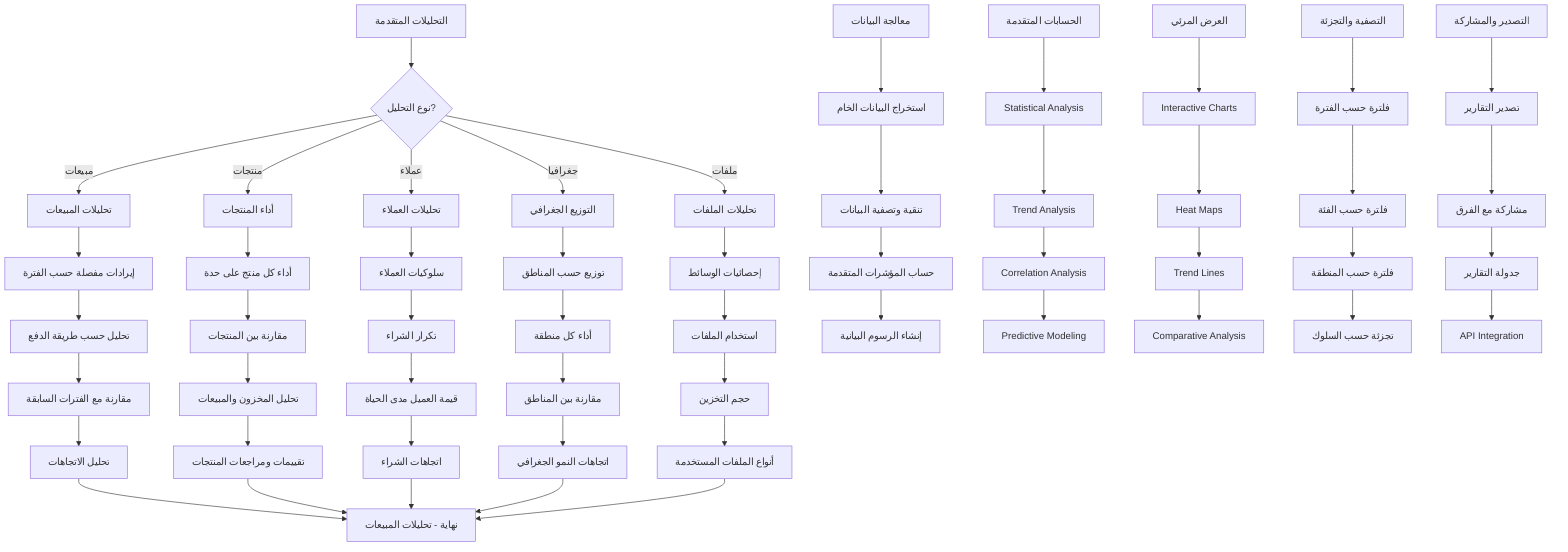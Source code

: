 %% Advanced Analytics Flow
%% View at https://mermaid.live
flowchart TD
  A[التحليلات المتقدمة] --> B{نوع التحليل?}
  B -->|مبيعات| C[تحليلات المبيعات]
  B -->|منتجات| D[أداء المنتجات]
  B -->|عملاء| E[تحليلات العملاء]
  B -->|جغرافيا| F[التوزيع الجغرافي]
  B -->|ملفات| G[تحليلات الملفات]

  %% Sales Analytics
  C --> C1[إيرادات مفصلة حسب الفترة]
  C1 --> C2[تحليل حسب طريقة الدفع]
  C2 --> C3[مقارنة مع الفترات السابقة]
  C3 --> C4[تحليل الاتجاهات]

  %% Product Performance
  D --> D1[أداء كل منتج على حدة]
  D1 --> D2[مقارنة بين المنتجات]
  D2 --> D3[تحليل المخزون والمبيعات]
  D3 --> D4[تقييمات ومراجعات المنتجات]

  %% Customer Analytics
  E --> E1[سلوكيات العملاء]
  E1 --> E2[تكرار الشراء]
  E2 --> E3[قيمة العميل مدى الحياة]
  E3 --> E4[اتجاهات الشراء]

  %% Geography Analytics
  F --> F1[توزيع حسب المناطق]
  F1 --> F2[أداء كل منطقة]
  F2 --> F3[مقارنة بين المناطق]
  F3 --> F4[اتجاهات النمو الجغرافي]

  %% Files Analytics
  G --> G1[إحصائيات الوسائط]
  G1 --> G2[استخدام الملفات]
  G2 --> G3[حجم التخزين]
  G3 --> G4[أنواع الملفات المستخدمة]

  %% Data Processing
  H[معالجة البيانات] --> H1[استخراج البيانات الخام]
  H1 --> H2[تنقية وتصفية البيانات]
  H2 --> H3[حساب المؤشرات المتقدمة]
  H3 --> H4[إنشاء الرسوم البيانية]

  %% Advanced Calculations
  I[الحسابات المتقدمة] --> I1[Statistical Analysis]
  I1 --> I2[Trend Analysis]
  I2 --> I3[Correlation Analysis]
  I3 --> I4[Predictive Modeling]

  %% Visualization
  J[العرض المرئي] --> J1[Interactive Charts]
  J1 --> J2[Heat Maps]
  J2 --> J3[Trend Lines]
  J3 --> J4[Comparative Analysis]

  %% Filtering & Segmentation
  K[التصفية والتجزئة] --> K1[فلترة حسب الفترة]
  K1 --> K2[فلترة حسب الفئة]
  K2 --> K3[فلترة حسب المنطقة]
  K3 --> K4[تجزئة حسب السلوك]

  %% Export & Sharing
  L[التصدير والمشاركة] --> L1[تصدير التقارير]
  L1 --> L2[مشاركة مع الفرق]
  L2 --> L3[جدولة التقارير]
  L3 --> L4[API Integration]

  %% End points
  C4 --> M[نهاية - تحليلات المبيعات]
  D4 --> M
  E4 --> M
  F4 --> M
  G4 --> M